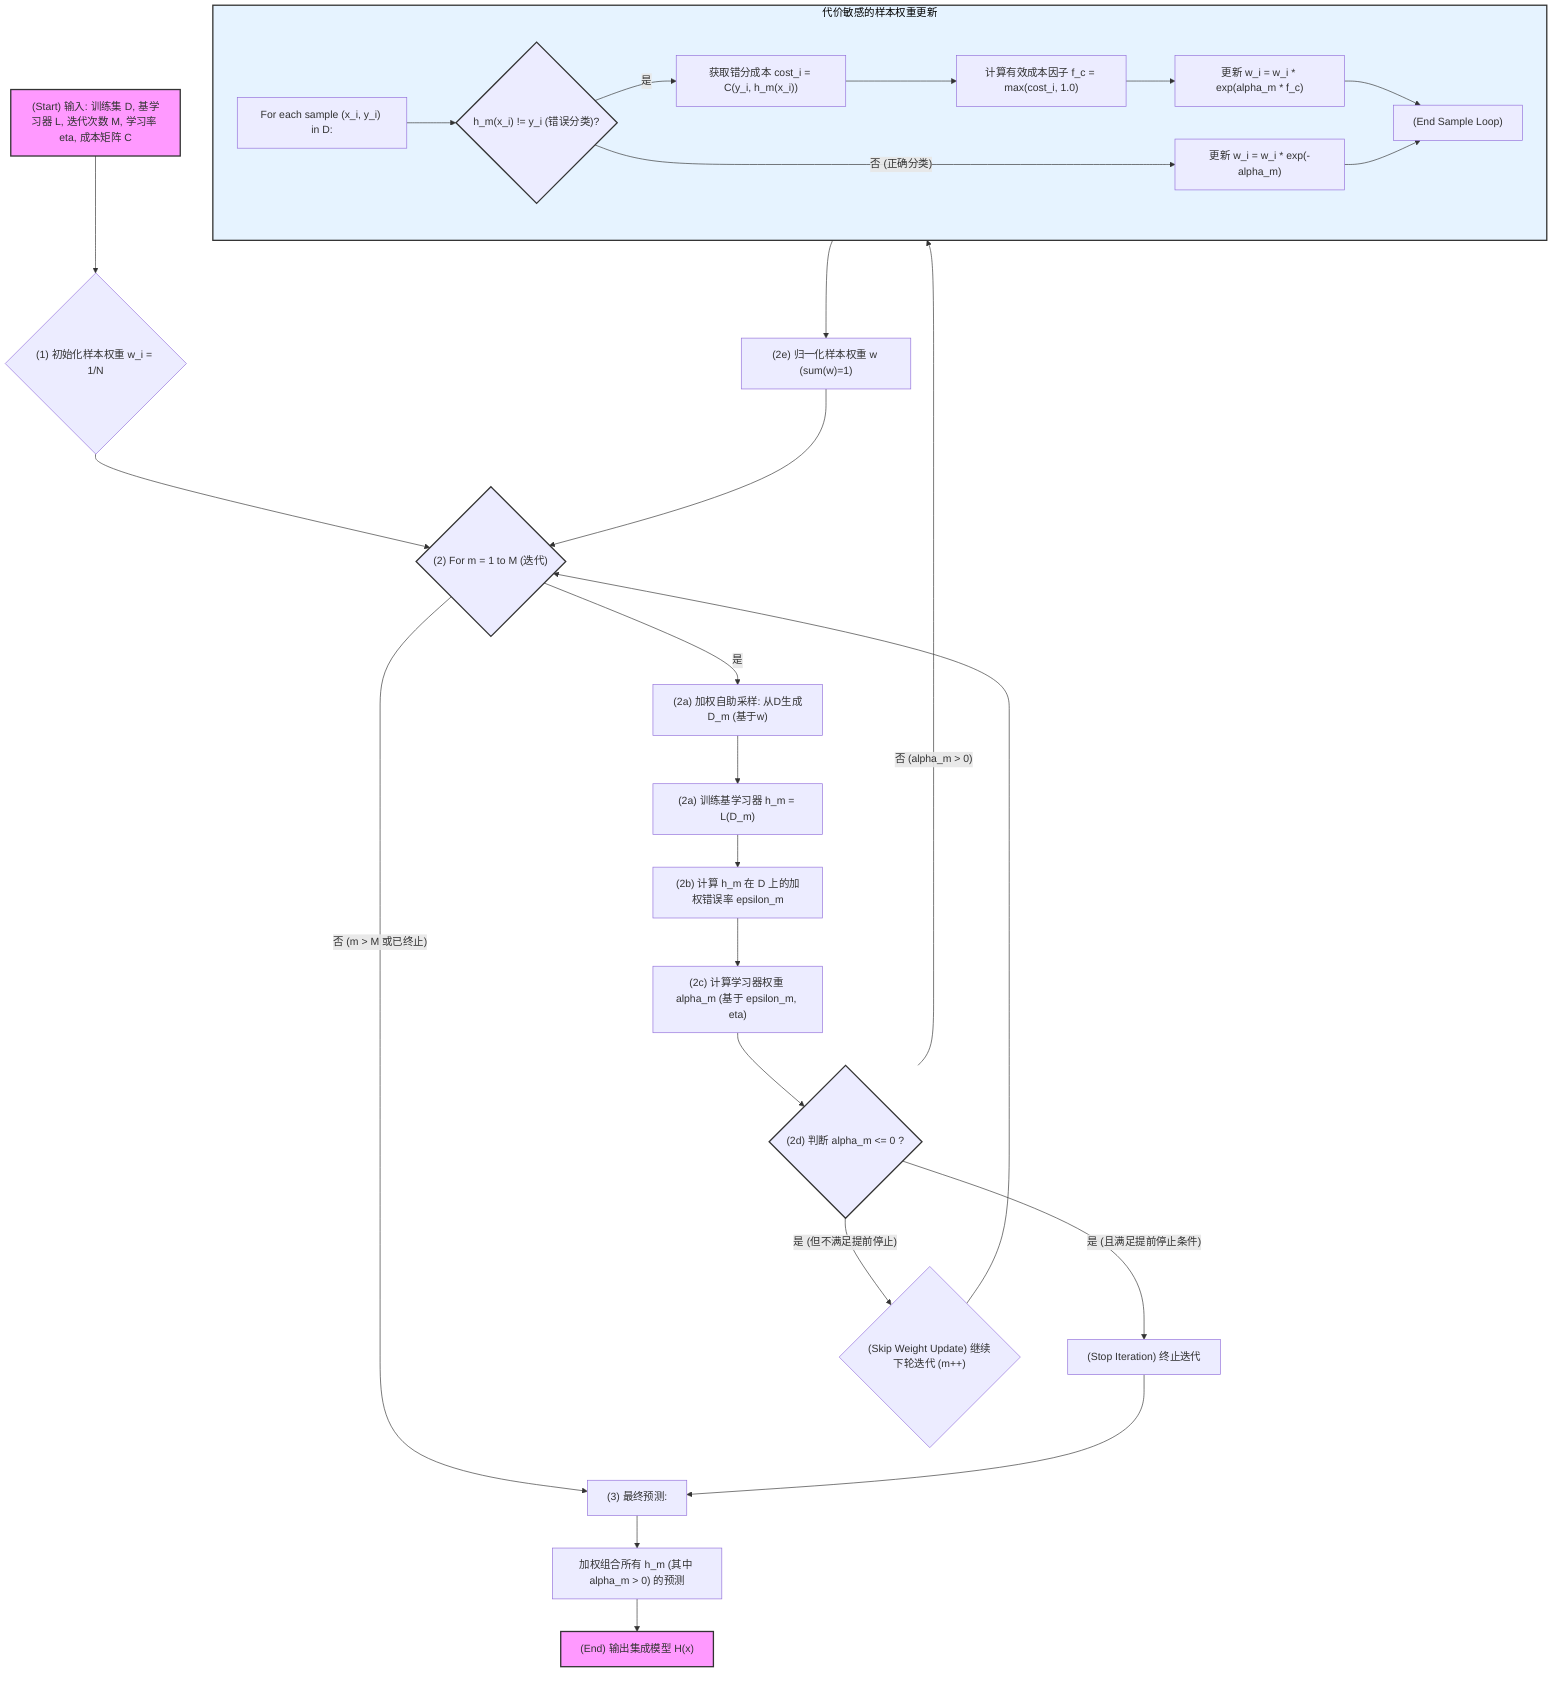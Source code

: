 flowchart TD
    A["(Start) 输入: 训练集 D, 基学习器 L, 迭代次数 M, 学习率 eta, 成本矩阵 C"] --> B{"(1) 初始化样本权重 w_i = 1/N"};
    B --> C{"(2) For m = 1 to M (迭代)"};
    C --"是"--> D["(2a) 加权自助采样: 从D生成D_m (基于w)"];
    D --> E["(2a) 训练基学习器 h_m = L(D_m)"];
    E --> F["(2b) 计算 h_m 在 D 上的加权错误率 epsilon_m"];
    F --> G["(2c) 计算学习器权重 alpha_m (基于 epsilon_m, eta)"];
    G --> H{"(2d) 判断 alpha_m <= 0 ?"};
    H --"是 (且满足提前停止条件)"--> I["(Stop Iteration) 终止迭代"];
    H --"是 (但不满足提前停止)"--> J{"(Skip Weight Update) 继续下轮迭代 (m++)"};
    J --> C;
    H --"否 (alpha_m > 0)"--> K["(2d) 样本权重更新 (核心)"];
    subgraph K [代价敏感的样本权重更新]
        K1["For each sample (x_i, y_i) in D:"] --> K2{"h_m(x_i) != y_i (错误分类)?"};
        K2 --"是"--> K3["获取错分成本 cost_i = C(y_i, h_m(x_i))"];
        K3 --> K4["计算有效成本因子 f_c = max(cost_i, 1.0)"];
        K4 --> K5["更新 w_i = w_i * exp(alpha_m * f_c)"];
        K2 --"否 (正确分类)"--> K6["更新 w_i = w_i * exp(-alpha_m)"];
        K5 --> K7["(End Sample Loop)"];
        K6 --> K7;
    end
    K --> L["(2e) 归一化样本权重 w (sum(w)=1)"];
    L --> C;
    C --"否 (m > M 或已终止)"--> M["(3) 最终预测:"];
    M --> N["加权组合所有 h_m (其中 alpha_m > 0) 的预测"];
    N --> O["(End) 输出集成模型 H(x)"];
    I --> M;

    style A fill:#f9f,stroke:#333,stroke-width:2px
    style O fill:#f9f,stroke:#333,stroke-width:2px
    style C fill:#lightgrey,stroke:#333,stroke-width:2px
    style H fill:#lightgrey,stroke:#333,stroke-width:2px
    style K2 fill:#lightgrey,stroke:#333,stroke-width:2px
    style K fill:#e6f3ff,stroke:#333,stroke-width:2px,color:#000